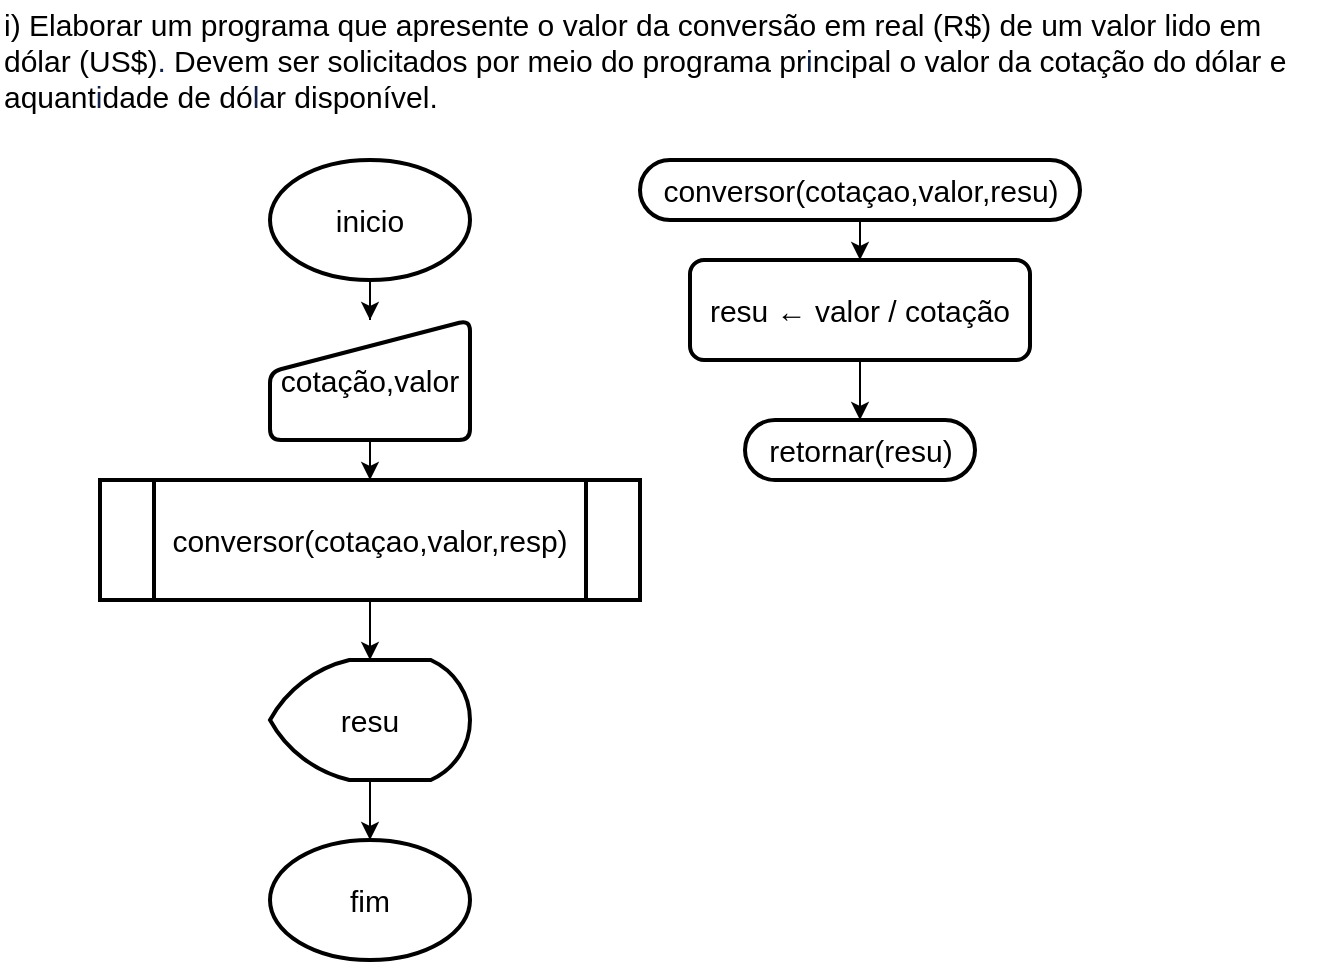 <mxfile version="19.0.3" type="device"><diagram id="qtFnbN9l2Sg4zF-JpyLO" name="Página-1"><mxGraphModel dx="1422" dy="865" grid="1" gridSize="10" guides="1" tooltips="1" connect="1" arrows="1" fold="1" page="1" pageScale="1" pageWidth="827" pageHeight="1169" math="0" shadow="0"><root><mxCell id="0"/><mxCell id="1" parent="0"/><mxCell id="XDMqs06RL2ylepd241nr-1" value="&lt;span class=&quot;fontstyle0&quot; style=&quot;font-size: 15px;&quot;&gt;i) Elaborar um programa que apresente o valor da conversão em real (R$) de um valor lido em&lt;br style=&quot;font-size: 15px;&quot;&gt;dólar (US$)&lt;/span&gt;&lt;span style=&quot;color: rgb(17, 33, 71); font-size: 15px;&quot; class=&quot;fontstyle0&quot;&gt;. &lt;/span&gt;&lt;span class=&quot;fontstyle0&quot; style=&quot;font-size: 15px;&quot;&gt;Devem ser solicitados por meio do programa pr&lt;/span&gt;&lt;span style=&quot;color: rgb(17, 33, 71); font-size: 15px;&quot; class=&quot;fontstyle0&quot;&gt;i&lt;/span&gt;&lt;span class=&quot;fontstyle0&quot; style=&quot;font-size: 15px;&quot;&gt;ncipal o valor da cotação do dólar e&lt;br style=&quot;font-size: 15px;&quot;&gt;aquant&lt;/span&gt;&lt;span style=&quot;color: rgb(17, 33, 71); font-size: 15px;&quot; class=&quot;fontstyle0&quot;&gt;i&lt;/span&gt;&lt;span class=&quot;fontstyle0&quot; style=&quot;font-size: 15px;&quot;&gt;dade de dó&lt;/span&gt;&lt;span style=&quot;color: rgb(17, 33, 71); font-size: 15px;&quot; class=&quot;fontstyle0&quot;&gt;l&lt;/span&gt;&lt;span class=&quot;fontstyle0&quot; style=&quot;font-size: 15px;&quot;&gt;ar disponível.&lt;/span&gt; &lt;br style=&quot;font-size: 15px;&quot;&gt;" style="text;html=1;align=left;verticalAlign=middle;resizable=0;points=[];autosize=1;strokeColor=none;fillColor=none;fontSize=15;" parent="1" vertex="1"><mxGeometry width="660" height="60" as="geometry"/></mxCell><mxCell id="6LOfAFwblcmuaZzSE7K9-1" value="" style="edgeStyle=orthogonalEdgeStyle;rounded=0;orthogonalLoop=1;jettySize=auto;html=1;" edge="1" parent="1" source="XDMqs06RL2ylepd241nr-2" target="XDMqs06RL2ylepd241nr-5"><mxGeometry relative="1" as="geometry"/></mxCell><mxCell id="XDMqs06RL2ylepd241nr-2" value="resu" style="strokeWidth=2;html=1;shape=mxgraph.flowchart.display;whiteSpace=wrap;fontSize=15;" parent="1" vertex="1"><mxGeometry x="135" y="330" width="100" height="60" as="geometry"/></mxCell><mxCell id="XDMqs06RL2ylepd241nr-14" value="" style="edgeStyle=orthogonalEdgeStyle;rounded=0;orthogonalLoop=1;jettySize=auto;html=1;fontSize=15;" parent="1" source="XDMqs06RL2ylepd241nr-3" target="XDMqs06RL2ylepd241nr-13" edge="1"><mxGeometry relative="1" as="geometry"/></mxCell><mxCell id="XDMqs06RL2ylepd241nr-3" value="cotação,valor" style="html=1;strokeWidth=2;shape=manualInput;whiteSpace=wrap;rounded=1;size=26;arcSize=11;fontSize=15;" parent="1" vertex="1"><mxGeometry x="135" y="160" width="100" height="60" as="geometry"/></mxCell><mxCell id="6LOfAFwblcmuaZzSE7K9-3" value="" style="edgeStyle=orthogonalEdgeStyle;rounded=0;orthogonalLoop=1;jettySize=auto;html=1;" edge="1" parent="1" source="XDMqs06RL2ylepd241nr-4" target="XDMqs06RL2ylepd241nr-7"><mxGeometry relative="1" as="geometry"/></mxCell><mxCell id="XDMqs06RL2ylepd241nr-4" value="resu ← valor / cotação" style="rounded=1;whiteSpace=wrap;html=1;absoluteArcSize=1;arcSize=14;strokeWidth=2;fontSize=15;" parent="1" vertex="1"><mxGeometry x="345" y="130" width="170" height="50" as="geometry"/></mxCell><mxCell id="XDMqs06RL2ylepd241nr-5" value="fim" style="strokeWidth=2;html=1;shape=mxgraph.flowchart.start_1;whiteSpace=wrap;fontSize=15;" parent="1" vertex="1"><mxGeometry x="135" y="420" width="100" height="60" as="geometry"/></mxCell><mxCell id="XDMqs06RL2ylepd241nr-12" value="" style="edgeStyle=orthogonalEdgeStyle;rounded=0;orthogonalLoop=1;jettySize=auto;html=1;fontSize=15;" parent="1" source="XDMqs06RL2ylepd241nr-6" target="XDMqs06RL2ylepd241nr-3" edge="1"><mxGeometry relative="1" as="geometry"/></mxCell><mxCell id="XDMqs06RL2ylepd241nr-6" value="inicio" style="strokeWidth=2;html=1;shape=mxgraph.flowchart.start_1;whiteSpace=wrap;fontSize=15;" parent="1" vertex="1"><mxGeometry x="135" y="80" width="100" height="60" as="geometry"/></mxCell><mxCell id="XDMqs06RL2ylepd241nr-7" value="retornar(resu)" style="html=1;dashed=0;whitespace=wrap;shape=mxgraph.dfd.start;fontSize=15;strokeWidth=2;" parent="1" vertex="1"><mxGeometry x="372.5" y="210" width="115" height="30" as="geometry"/></mxCell><mxCell id="XDMqs06RL2ylepd241nr-9" value="" style="edgeStyle=orthogonalEdgeStyle;rounded=0;orthogonalLoop=1;jettySize=auto;html=1;fontSize=15;" parent="1" source="XDMqs06RL2ylepd241nr-8" target="XDMqs06RL2ylepd241nr-4" edge="1"><mxGeometry relative="1" as="geometry"/></mxCell><mxCell id="XDMqs06RL2ylepd241nr-8" value="conversor(cotaçao,valor,resu)" style="html=1;dashed=0;whitespace=wrap;shape=mxgraph.dfd.start;fontSize=15;strokeWidth=2;" parent="1" vertex="1"><mxGeometry x="320" y="80" width="220" height="30" as="geometry"/></mxCell><mxCell id="6LOfAFwblcmuaZzSE7K9-2" value="" style="edgeStyle=orthogonalEdgeStyle;rounded=0;orthogonalLoop=1;jettySize=auto;html=1;" edge="1" parent="1" source="XDMqs06RL2ylepd241nr-13" target="XDMqs06RL2ylepd241nr-2"><mxGeometry relative="1" as="geometry"/></mxCell><mxCell id="XDMqs06RL2ylepd241nr-13" value="conversor(cotaçao,valor,resp)" style="shape=process;whiteSpace=wrap;html=1;backgroundOutline=1;fontSize=15;strokeWidth=2;rounded=1;arcSize=0;" parent="1" vertex="1"><mxGeometry x="50" y="240" width="270" height="60" as="geometry"/></mxCell></root></mxGraphModel></diagram></mxfile>